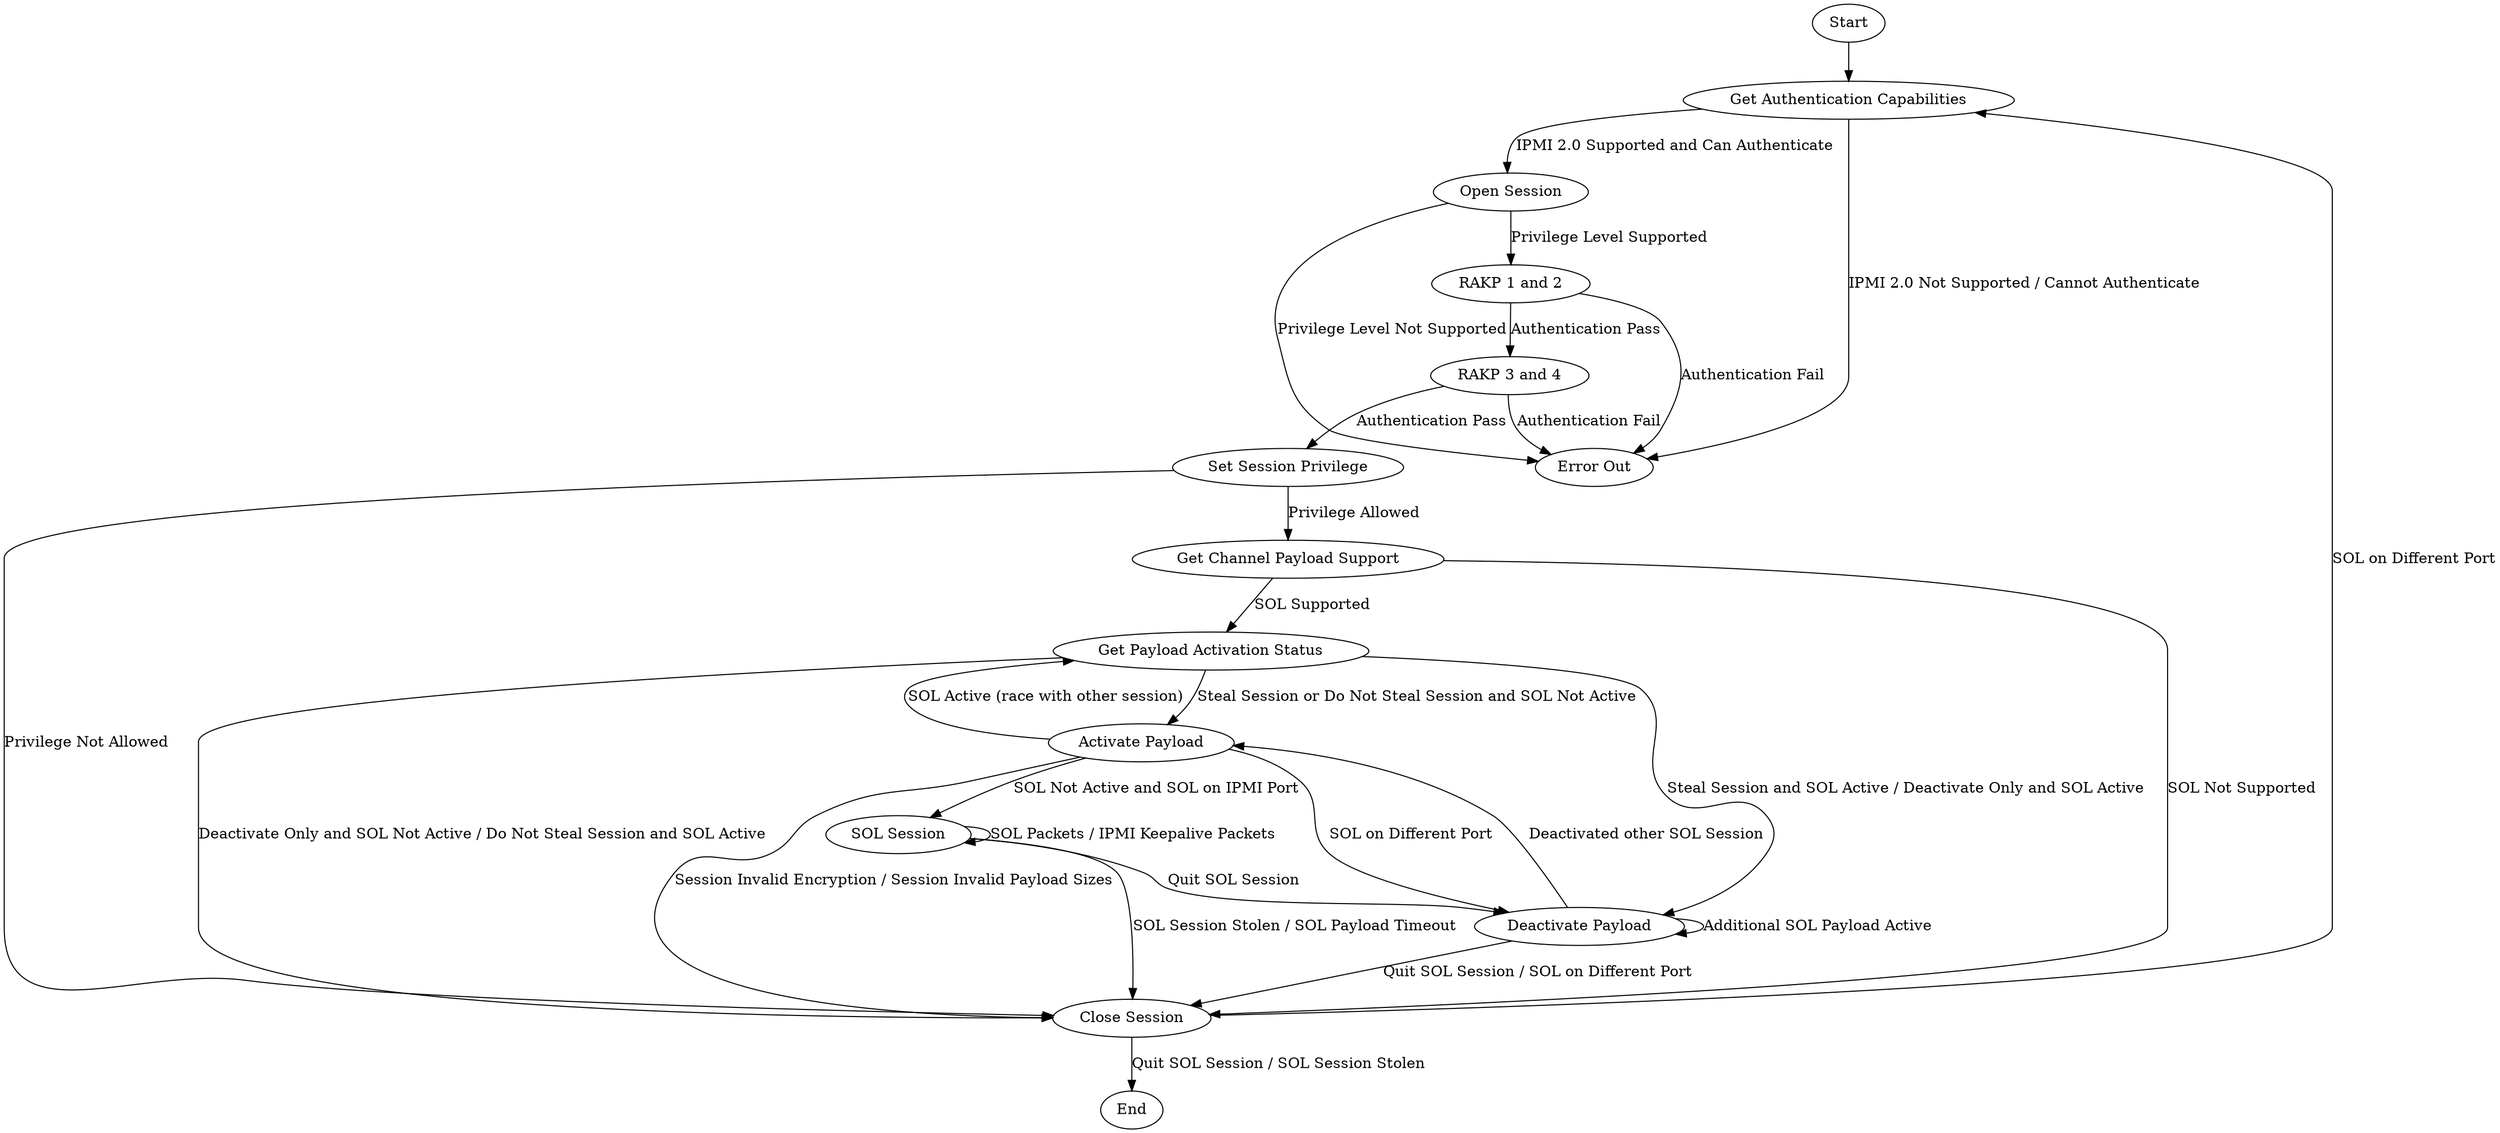 /*

The following is a state diagram that attempts to cover the high level
view of the IPMI packets sent/received during SOL in libipmiconsole.
I admit to not being a guru of dot notation, but hopefully it helps.

This diagram does not reflect the code perfectly.  Exceptions exist
and other error conditions can arise, but hopefully this gives a good
high level overview for understanding the code.  For example, network
timeouts can occur at any point in time in this diagram.

For the purposes of the graph, I have created a state called
"ErrorOut".  "ErrorOut" means that the protocol to some extent gives
up.  This is in contrast to "End", which means that we exited nicely.
For example, if we notice the remote machine does not support IPMI
2.0, we give up immediately.  There is no IPMI session that needs to
be cleaned up.

Albert Chu

Updated 1/13/12

*/

digraph solstatemachine {

Start [label=Start]

GetAuthenticationCapabilities [label="Get Authentication Capabilities"]

OpenSession [label="Open Session"]

RAKP12 [label="RAKP 1 and 2"]

RAKP34 [label="RAKP 3 and 4"]

SetSessionPrivilege [label="Set Session Privilege"]

GetChannelPayloadSupport [label="Get Channel Payload Support"]

GetPayloadActivationStatus [label="Get Payload Activation Status"]

ActivatePayload [label="Activate Payload"]

SOLSession [label="SOL Session"]

DeactivatePayload [label="Deactivate Payload"]

CloseSession [label="Close Session"] 

ErrorOut [label="Error Out"]

End [label=End]

Start -> GetAuthenticationCapabilities

GetAuthenticationCapabilities -> ErrorOut [label="IPMI 2.0 Not Supported / Cannot Authenticate"]

GetAuthenticationCapabilities -> OpenSession [label="IPMI 2.0 Supported and Can Authenticate"]

OpenSession -> RAKP12 [label="Privilege Level Supported"]

OpenSession -> ErrorOut [label="Privilege Level Not Supported"]

RAKP12 -> RAKP34 [label="Authentication Pass"]

RAKP12 -> ErrorOut [label="Authentication Fail"]

RAKP34 -> SetSessionPrivilege [label="Authentication Pass"]

RAKP34 -> ErrorOut [label="Authentication Fail"]

SetSessionPrivilege -> GetChannelPayloadSupport [label="Privilege Allowed"]

SetSessionPrivilege -> CloseSession [label="Privilege Not Allowed"]

GetChannelPayloadSupport -> GetPayloadActivationStatus [label="SOL Supported"]

GetChannelPayloadSupport -> CloseSession [label="SOL Not Supported"]

GetPayloadActivationStatus -> ActivatePayload [label="Steal Session or Do Not Steal Session and SOL Not Active"]

GetPayloadActivationStatus -> DeactivatePayload [label="Steal Session and SOL Active / Deactivate Only and SOL Active"]

GetPayloadActivationStatus -> CloseSession [label="Deactivate Only and SOL Not Active / Do Not Steal Session and SOL Active"]

ActivatePayload -> SOLSession [label="SOL Not Active and SOL on IPMI Port"]

ActivatePayload -> DeactivatePayload [label="SOL on Different Port"]

ActivatePayload -> CloseSession [label="Session Invalid Encryption / Session Invalid Payload Sizes"]

ActivatePayload -> GetPayloadActivationStatus [label="SOL Active (race with other session)"]

SOLSession -> SOLSession [label="SOL Packets / IPMI Keepalive Packets"]

SOLSession -> DeactivatePayload [label="Quit SOL Session"]

SOLSession -> CloseSession [label="SOL Session Stolen / SOL Payload Timeout"]

DeactivatePayload -> ActivatePayload [label="Deactivated other SOL Session"]

DeactivatePayload -> DeactivatePayload [label="Additional SOL Payload Active"]

DeactivatePayload -> CloseSession [label="Quit SOL Session / SOL on Different Port"]

CloseSession -> GetAuthenticationCapabilities [label="SOL on Different Port"]

CloseSession -> End [label="Quit SOL Session / SOL Session Stolen"] 

}
